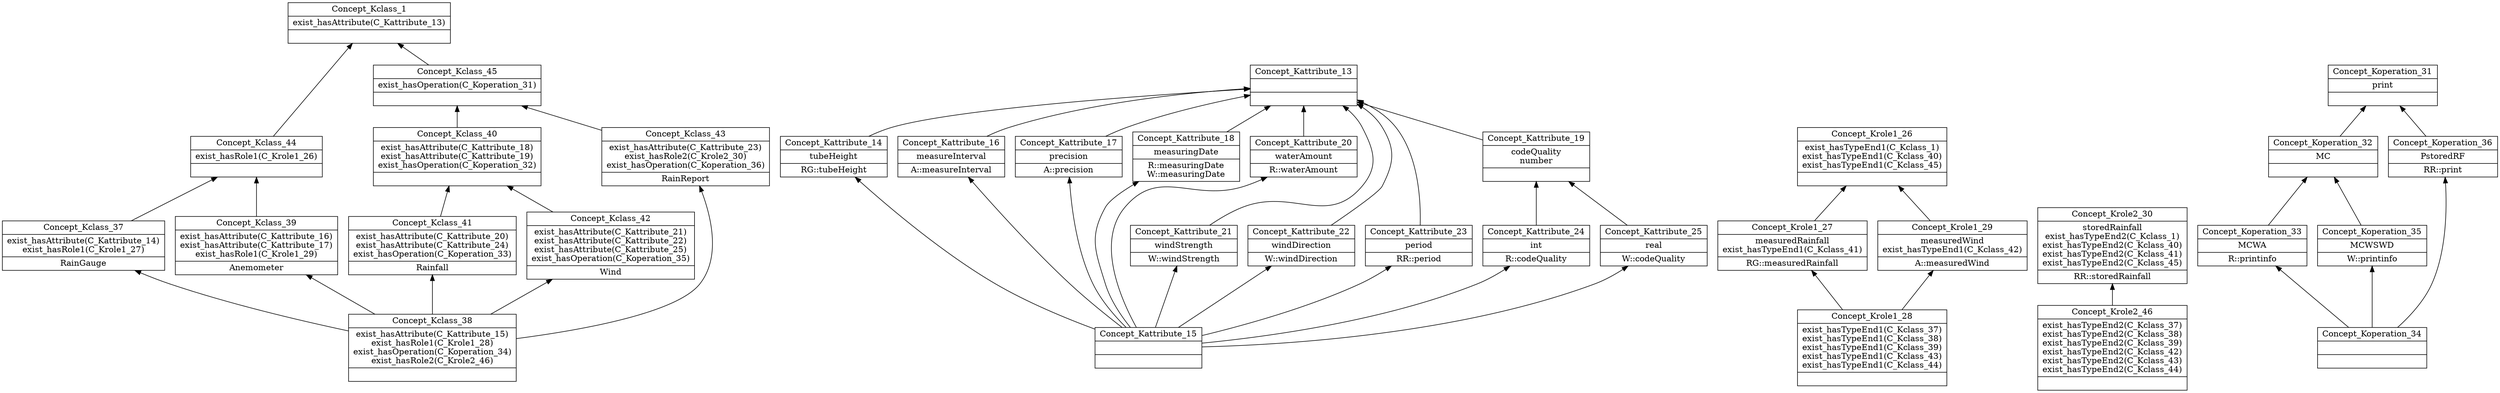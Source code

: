 digraph G { 
	rankdir=BT;
subgraph Kclass { 
label="Kclass";
1 [shape=record,label="{Concept_Kclass_1|exist_hasAttribute(C_Kattribute_13)\n|}"];
37 [shape=record,label="{Concept_Kclass_37|exist_hasAttribute(C_Kattribute_14)\nexist_hasRole1(C_Krole1_27)\n|RainGauge\n}"];
38 [shape=record,label="{Concept_Kclass_38|exist_hasAttribute(C_Kattribute_15)\nexist_hasRole1(C_Krole1_28)\nexist_hasOperation(C_Koperation_34)\nexist_hasRole2(C_Krole2_46)\n|}"];
39 [shape=record,label="{Concept_Kclass_39|exist_hasAttribute(C_Kattribute_16)\nexist_hasAttribute(C_Kattribute_17)\nexist_hasRole1(C_Krole1_29)\n|Anemometer\n}"];
40 [shape=record,label="{Concept_Kclass_40|exist_hasAttribute(C_Kattribute_18)\nexist_hasAttribute(C_Kattribute_19)\nexist_hasOperation(C_Koperation_32)\n|}"];
41 [shape=record,label="{Concept_Kclass_41|exist_hasAttribute(C_Kattribute_20)\nexist_hasAttribute(C_Kattribute_24)\nexist_hasOperation(C_Koperation_33)\n|Rainfall\n}"];
42 [shape=record,label="{Concept_Kclass_42|exist_hasAttribute(C_Kattribute_21)\nexist_hasAttribute(C_Kattribute_22)\nexist_hasAttribute(C_Kattribute_25)\nexist_hasOperation(C_Koperation_35)\n|Wind\n}"];
43 [shape=record,label="{Concept_Kclass_43|exist_hasAttribute(C_Kattribute_23)\nexist_hasRole2(C_Krole2_30)\nexist_hasOperation(C_Koperation_36)\n|RainReport\n}"];
44 [shape=record,label="{Concept_Kclass_44|exist_hasRole1(C_Krole1_26)\n|}"];
45 [shape=record,label="{Concept_Kclass_45|exist_hasOperation(C_Koperation_31)\n|}"];
	44 -> 1
	45 -> 1
	38 -> 37
	38 -> 39
	41 -> 40
	42 -> 40
	38 -> 41
	38 -> 42
	38 -> 43
	37 -> 44
	39 -> 44
	40 -> 45
	43 -> 45
}
subgraph Kattribute { 
label="Kattribute";
13 [shape=record,label="{Concept_Kattribute_13||}"];
14 [shape=record,label="{Concept_Kattribute_14|tubeHeight\n|RG::tubeHeight\n}"];
15 [shape=record,label="{Concept_Kattribute_15||}"];
16 [shape=record,label="{Concept_Kattribute_16|measureInterval\n|A::measureInterval\n}"];
17 [shape=record,label="{Concept_Kattribute_17|precision\n|A::precision\n}"];
18 [shape=record,label="{Concept_Kattribute_18|measuringDate\n|R::measuringDate\nW::measuringDate\n}"];
19 [shape=record,label="{Concept_Kattribute_19|codeQuality\nnumber\n|}"];
20 [shape=record,label="{Concept_Kattribute_20|waterAmount\n|R::waterAmount\n}"];
21 [shape=record,label="{Concept_Kattribute_21|windStrength\n|W::windStrength\n}"];
22 [shape=record,label="{Concept_Kattribute_22|windDirection\n|W::windDirection\n}"];
23 [shape=record,label="{Concept_Kattribute_23|period\n|RR::period\n}"];
24 [shape=record,label="{Concept_Kattribute_24|int\n|R::codeQuality\n}"];
25 [shape=record,label="{Concept_Kattribute_25|real\n|W::codeQuality\n}"];
	14 -> 13
	16 -> 13
	17 -> 13
	18 -> 13
	19 -> 13
	20 -> 13
	21 -> 13
	22 -> 13
	23 -> 13
	15 -> 14
	15 -> 16
	15 -> 17
	15 -> 18
	24 -> 19
	25 -> 19
	15 -> 20
	15 -> 21
	15 -> 22
	15 -> 23
	15 -> 24
	15 -> 25
}
subgraph Krole1 { 
label="Krole1";
26 [shape=record,label="{Concept_Krole1_26|exist_hasTypeEnd1(C_Kclass_1)\nexist_hasTypeEnd1(C_Kclass_40)\nexist_hasTypeEnd1(C_Kclass_45)\n|}"];
27 [shape=record,label="{Concept_Krole1_27|measuredRainfall\nexist_hasTypeEnd1(C_Kclass_41)\n|RG::measuredRainfall\n}"];
28 [shape=record,label="{Concept_Krole1_28|exist_hasTypeEnd1(C_Kclass_37)\nexist_hasTypeEnd1(C_Kclass_38)\nexist_hasTypeEnd1(C_Kclass_39)\nexist_hasTypeEnd1(C_Kclass_43)\nexist_hasTypeEnd1(C_Kclass_44)\n|}"];
29 [shape=record,label="{Concept_Krole1_29|measuredWind\nexist_hasTypeEnd1(C_Kclass_42)\n|A::measuredWind\n}"];
	27 -> 26
	29 -> 26
	28 -> 27
	28 -> 29
}
subgraph Krole2 { 
label="Krole2";
30 [shape=record,label="{Concept_Krole2_30|storedRainfall\nexist_hasTypeEnd2(C_Kclass_1)\nexist_hasTypeEnd2(C_Kclass_40)\nexist_hasTypeEnd2(C_Kclass_41)\nexist_hasTypeEnd2(C_Kclass_45)\n|RR::storedRainfall\n}"];
46 [shape=record,label="{Concept_Krole2_46|exist_hasTypeEnd2(C_Kclass_37)\nexist_hasTypeEnd2(C_Kclass_38)\nexist_hasTypeEnd2(C_Kclass_39)\nexist_hasTypeEnd2(C_Kclass_42)\nexist_hasTypeEnd2(C_Kclass_43)\nexist_hasTypeEnd2(C_Kclass_44)\n|}"];
	46 -> 30
}
subgraph Koperation { 
label="Koperation";
31 [shape=record,label="{Concept_Koperation_31|print\n|}"];
32 [shape=record,label="{Concept_Koperation_32|MC\n|}"];
33 [shape=record,label="{Concept_Koperation_33|MCWA\n|R::printinfo\n}"];
34 [shape=record,label="{Concept_Koperation_34||}"];
35 [shape=record,label="{Concept_Koperation_35|MCWSWD\n|W::printinfo\n}"];
36 [shape=record,label="{Concept_Koperation_36|PstoredRF\n|RR::print\n}"];
	32 -> 31
	36 -> 31
	33 -> 32
	35 -> 32
	34 -> 33
	34 -> 35
	34 -> 36
}
}
